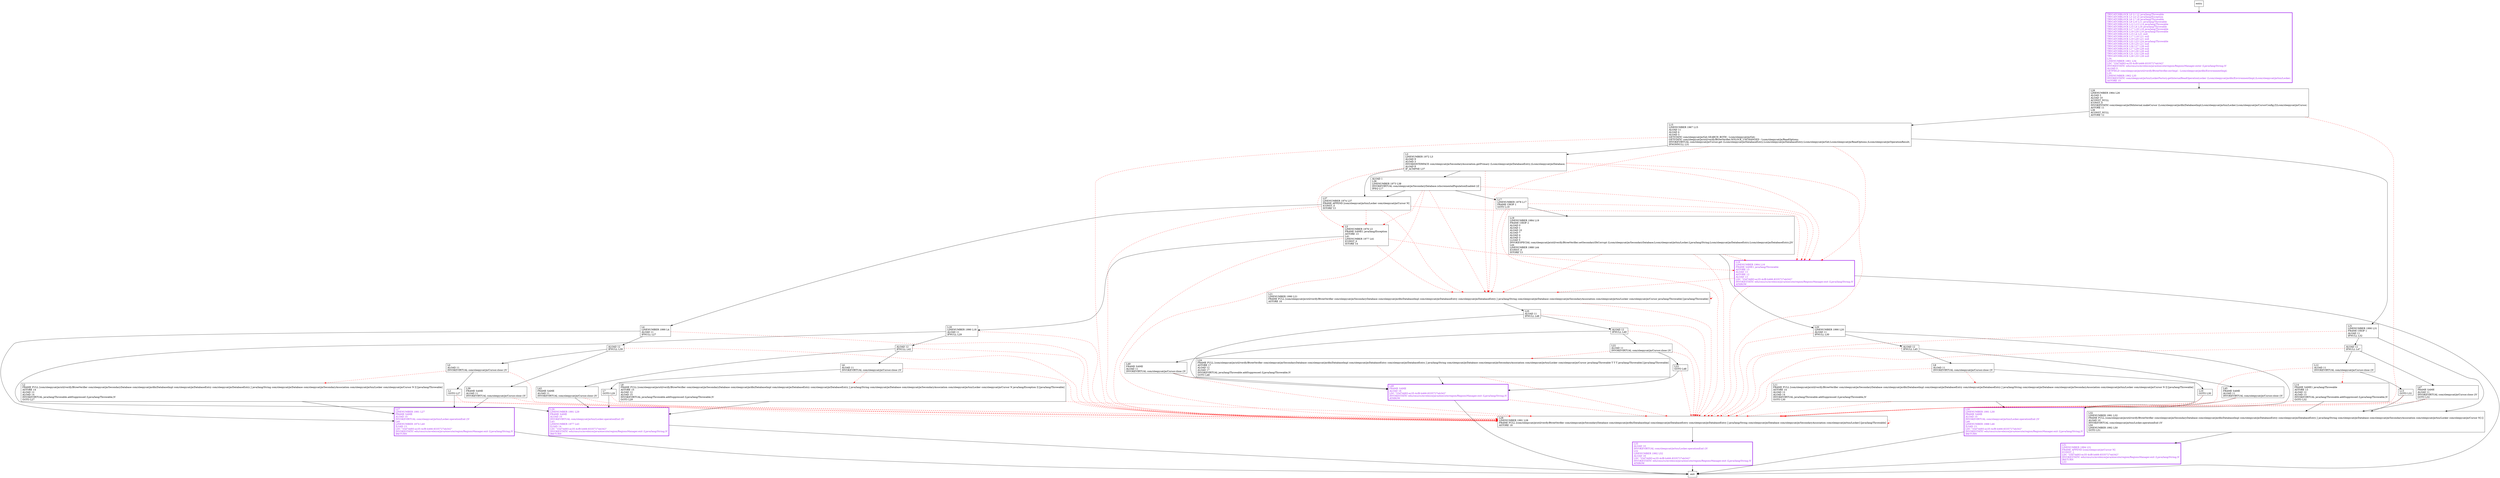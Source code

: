digraph checkOneSecondaryKeyExists {
node [shape=record];
300958043 [label="L7\lGOTO L29\l"];
737859697 [label="L11\lFRAME FULL [com/sleepycat/je/util/verify/BtreeVerifier com/sleepycat/je/SecondaryDatabase com/sleepycat/je/dbi/DatabaseImpl com/sleepycat/je/DatabaseEntry com/sleepycat/je/DatabaseEntry J java/lang/String com/sleepycat/je/Database com/sleepycat/je/SecondaryAssociation com/sleepycat/je/txn/Locker com/sleepycat/je/Cursor N I] [java/lang/Throwable]\lASTORE 14\lALOAD 12\lALOAD 14\lINVOKEVIRTUAL java/lang/Throwable.addSuppressed (Ljava/lang/Throwable;)V\lGOTO L30\l"];
1428366118 [label="L32\lLINENUMBER 1991 L32\lFRAME FULL [com/sleepycat/je/util/verify/BtreeVerifier com/sleepycat/je/SecondaryDatabase com/sleepycat/je/dbi/DatabaseImpl com/sleepycat/je/DatabaseEntry com/sleepycat/je/DatabaseEntry J java/lang/String com/sleepycat/je/Database com/sleepycat/je/SecondaryAssociation com/sleepycat/je/txn/Locker com/sleepycat/je/Cursor N] []\lALOAD 10\lINVOKEVIRTUAL com/sleepycat/je/txn/Locker.operationEnd ()V\lL50\lLINENUMBER 1992 L50\lGOTO L51\l"];
940817585 [label="L10\lGOTO L30\l"];
89726591 [label="L20\lLINENUMBER 1990 L20\lALOAD 11\lIFNULL L30\l"];
1717876169 [label="L26\lLINENUMBER 1964 L26\lALOAD 2\lALOAD 10\lACONST_NULL\lICONST_0\lINVOKESTATIC com/sleepycat/je/DbInternal.makeCursor (Lcom/sleepycat/je/dbi/DatabaseImpl;Lcom/sleepycat/je/txn/Locker;Lcom/sleepycat/je/CursorConfig;Z)Lcom/sleepycat/je/Cursor;\lASTORE 11\lL36\lACONST_NULL\lASTORE 12\l"];
1433369723 [label="ALOAD 12\lIFNULL L39\l"];
346318306 [label="L21\lLINENUMBER 1990 L21\lFRAME FULL [com/sleepycat/je/util/verify/BtreeVerifier com/sleepycat/je/SecondaryDatabase com/sleepycat/je/dbi/DatabaseImpl com/sleepycat/je/DatabaseEntry com/sleepycat/je/DatabaseEntry J java/lang/String com/sleepycat/je/Database com/sleepycat/je/SecondaryAssociation com/sleepycat/je/txn/Locker com/sleepycat/je/Cursor java/lang/Throwable] [java/lang/Throwable]\lASTORE 16\l"];
1493040645 [label="L2\lFRAME FULL [com/sleepycat/je/util/verify/BtreeVerifier com/sleepycat/je/SecondaryDatabase com/sleepycat/je/dbi/DatabaseImpl com/sleepycat/je/DatabaseEntry com/sleepycat/je/DatabaseEntry J java/lang/String com/sleepycat/je/Database com/sleepycat/je/SecondaryAssociation com/sleepycat/je/txn/Locker com/sleepycat/je/Cursor N I] [java/lang/Throwable]\lASTORE 14\lALOAD 12\lALOAD 14\lINVOKEVIRTUAL java/lang/Throwable.addSuppressed (Ljava/lang/Throwable;)V\lGOTO L27\l"];
1258441856 [label="ALOAD 12\lIFNULL L47\l"];
1116007425 [label="L9\lALOAD 11\lINVOKEVIRTUAL com/sleepycat/je/Cursor.close ()V\l"];
209741320 [label="L13\lGOTO L32\l"];
213615917 [label="L33\lALOAD 10\lINVOKEVIRTUAL com/sleepycat/je/txn/Locker.operationEnd ()V\lL52\lLINENUMBER 1992 L52\lALOAD 18\lLDC \"33d7dd93-ec35-4cf8-b466-8335727eb342\"\lINVOKESTATIC edu/cmu/cs/mvelezce/java/execute/region/RegionsManager.exit (Ljava/lang/String;)V\lATHROW\l"];
224018003 [label="L18\lLINENUMBER 1990 L18\lALOAD 11\lIFNULL L29\l"];
580609297 [label="ALOAD 12\lIFNULL L42\l"];
766725533 [label="L25\lALOAD 11\lIFNULL L48\l"];
843584565 [label="L45\lFRAME SAME\lALOAD 11\lINVOKEVIRTUAL com/sleepycat/je/Cursor.close ()V\l"];
1743722775 [label="L19\lLINENUMBER 1984 L19\lFRAME CHOP 2\lALOAD 0\lALOAD 1\lALOAD 10\lALOAD 7\lALOAD 4\lALOAD 3\lLLOAD 5\lINVOKESPECIAL com/sleepycat/je/util/verify/BtreeVerifier.setSecondaryDbCorrupt (Lcom/sleepycat/je/SecondaryDatabase;Lcom/sleepycat/je/txn/Locker;Ljava/lang/String;Lcom/sleepycat/je/DatabaseEntry;Lcom/sleepycat/je/DatabaseEntry;J)V\lL44\lLINENUMBER 1988 L44\lICONST_0\lISTORE 13\l"];
1697046067 [label="L30\lLINENUMBER 1991 L30\lFRAME SAME\lALOAD 10\lINVOKEVIRTUAL com/sleepycat/je/txn/Locker.operationEnd ()V\lL46\lLINENUMBER 1988 L46\lILOAD 13\lLDC \"33d7dd93-ec35-4cf8-b466-8335727eb342\"\lINVOKESTATIC edu/cmu/cs/mvelezce/java/execute/region/RegionsManager.exit (Ljava/lang/String;)V\lIRETURN\l"];
429475453 [label="ALOAD 1\lL38\lLINENUMBER 1973 L38\lINVOKEVIRTUAL com/sleepycat/je/SecondaryDatabase.isIncrementalPopulationEnabled ()Z\lIFEQ L17\l"];
690943644 [label="L47\lFRAME SAME\lALOAD 11\lINVOKEVIRTUAL com/sleepycat/je/Cursor.close ()V\lGOTO L32\l"];
1769878516 [label="L1\lGOTO L27\l"];
104013972 [label="ALOAD 12\lIFNULL L49\l"];
95226134 [label="L39\lFRAME SAME\lALOAD 11\lINVOKEVIRTUAL com/sleepycat/je/Cursor.close ()V\l"];
917151706 [label="L16\lLINENUMBER 1964 L16\lFRAME SAME1 java/lang/Throwable\lASTORE 13\lALOAD 13\lASTORE 12\lALOAD 13\lLDC \"33d7dd93-ec35-4cf8-b466-8335727eb342\"\lINVOKESTATIC edu/cmu/cs/mvelezce/java/execute/region/RegionsManager.exit (Ljava/lang/String;)V\lATHROW\l"];
1474881087 [label="L23\lGOTO L48\l"];
2020069613 [label="L31\lLINENUMBER 1990 L31\lFRAME CHOP 1\lALOAD 11\lIFNULL L32\l"];
1213233539 [label="L22\lALOAD 11\lINVOKEVIRTUAL com/sleepycat/je/Cursor.close ()V\l"];
445620315 [label="L24\lFRAME FULL [com/sleepycat/je/util/verify/BtreeVerifier com/sleepycat/je/SecondaryDatabase com/sleepycat/je/dbi/DatabaseImpl com/sleepycat/je/DatabaseEntry com/sleepycat/je/DatabaseEntry J java/lang/String com/sleepycat/je/Database com/sleepycat/je/SecondaryAssociation com/sleepycat/je/txn/Locker com/sleepycat/je/Cursor java/lang/Throwable T T T java/lang/Throwable] [java/lang/Throwable]\lASTORE 17\lALOAD 12\lALOAD 17\lINVOKEVIRTUAL java/lang/Throwable.addSuppressed (Ljava/lang/Throwable;)V\lGOTO L48\l"];
29924837 [label="L51\lLINENUMBER 1994 L51\lFRAME APPEND [com/sleepycat/je/Cursor N]\lICONST_1\lLDC \"33d7dd93-ec35-4cf8-b466-8335727eb342\"\lINVOKESTATIC edu/cmu/cs/mvelezce/java/execute/region/RegionsManager.exit (Ljava/lang/String;)V\lIRETURN\lL53\l"];
649063890 [label="L29\lLINENUMBER 1991 L29\lFRAME SAME\lALOAD 10\lINVOKEVIRTUAL com/sleepycat/je/txn/Locker.operationEnd ()V\lL43\lLINENUMBER 1977 L43\lILOAD 14\lLDC \"33d7dd93-ec35-4cf8-b466-8335727eb342\"\lINVOKESTATIC edu/cmu/cs/mvelezce/java/execute/region/RegionsManager.exit (Ljava/lang/String;)V\lIRETURN\l"];
1902273937 [label="L42\lFRAME SAME\lALOAD 11\lINVOKEVIRTUAL com/sleepycat/je/Cursor.close ()V\l"];
1953100354 [label="L0\lALOAD 11\lINVOKEVIRTUAL com/sleepycat/je/Cursor.close ()V\l"];
853775890 [label="TRYCATCHBLOCK L0 L1 L2 java/lang/Throwable\lTRYCATCHBLOCK L3 L4 L5 java/lang/Exception\lTRYCATCHBLOCK L6 L7 L8 java/lang/Throwable\lTRYCATCHBLOCK L9 L10 L11 java/lang/Throwable\lTRYCATCHBLOCK L12 L13 L14 java/lang/Throwable\lTRYCATCHBLOCK L15 L4 L16 java/lang/Throwable\lTRYCATCHBLOCK L17 L18 L16 java/lang/Throwable\lTRYCATCHBLOCK L19 L20 L16 java/lang/Throwable\lTRYCATCHBLOCK L15 L4 L21 null\lTRYCATCHBLOCK L17 L18 L21 null\lTRYCATCHBLOCK L19 L20 L21 null\lTRYCATCHBLOCK L22 L23 L24 java/lang/Throwable\lTRYCATCHBLOCK L16 L25 L21 null\lTRYCATCHBLOCK L26 L27 L28 null\lTRYCATCHBLOCK L17 L29 L28 null\lTRYCATCHBLOCK L19 L30 L28 null\lTRYCATCHBLOCK L31 L32 L28 null\lTRYCATCHBLOCK L28 L33 L28 null\lL34\lLINENUMBER 1961 L34\lLDC \"33d7dd93-ec35-4cf8-b466-8335727eb342\"\lINVOKESTATIC edu/cmu/cs/mvelezce/java/execute/region/RegionsManager.enter (Ljava/lang/String;)V\lALOAD 0\lGETFIELD com/sleepycat/je/util/verify/BtreeVerifier.envImpl : Lcom/sleepycat/je/dbi/EnvironmentImpl;\lL35\lLINENUMBER 1962 L35\lINVOKESTATIC com/sleepycat/je/txn/LockerFactory.getInternalReadOperationLocker (Lcom/sleepycat/je/dbi/EnvironmentImpl;)Lcom/sleepycat/je/txn/Locker;\lASTORE 10\l"];
1770089437 [label="L12\lALOAD 11\lINVOKEVIRTUAL com/sleepycat/je/Cursor.close ()V\l"];
1991081508 [label="L27\lLINENUMBER 1991 L27\lFRAME SAME\lALOAD 10\lINVOKEVIRTUAL com/sleepycat/je/txn/Locker.operationEnd ()V\lL40\lLINENUMBER 1974 L40\lILOAD 13\lLDC \"33d7dd93-ec35-4cf8-b466-8335727eb342\"\lINVOKESTATIC edu/cmu/cs/mvelezce/java/execute/region/RegionsManager.exit (Ljava/lang/String;)V\lIRETURN\l"];
966074145 [label="L17\lLINENUMBER 1978 L17\lFRAME CHOP 1\lGOTO L19\l"];
1957194632 [label="L48\lFRAME SAME\lALOAD 16\lLDC \"33d7dd93-ec35-4cf8-b466-8335727eb342\"\lINVOKESTATIC edu/cmu/cs/mvelezce/java/execute/region/RegionsManager.exit (Ljava/lang/String;)V\lATHROW\l"];
1603017374 [label="L49\lFRAME SAME\lALOAD 11\lINVOKEVIRTUAL com/sleepycat/je/Cursor.close ()V\l"];
1606435682 [label="ALOAD 12\lIFNULL L45\l"];
1497591644 [label="L8\lFRAME FULL [com/sleepycat/je/util/verify/BtreeVerifier com/sleepycat/je/SecondaryDatabase com/sleepycat/je/dbi/DatabaseImpl com/sleepycat/je/DatabaseEntry com/sleepycat/je/DatabaseEntry J java/lang/String com/sleepycat/je/Database com/sleepycat/je/SecondaryAssociation com/sleepycat/je/txn/Locker com/sleepycat/je/Cursor N java/lang/Exception I] [java/lang/Throwable]\lASTORE 15\lALOAD 12\lALOAD 15\lINVOKEVIRTUAL java/lang/Throwable.addSuppressed (Ljava/lang/Throwable;)V\lGOTO L29\l"];
298288594 [label="L28\lLINENUMBER 1991 L28\lFRAME FULL [com/sleepycat/je/util/verify/BtreeVerifier com/sleepycat/je/SecondaryDatabase com/sleepycat/je/dbi/DatabaseImpl com/sleepycat/je/DatabaseEntry com/sleepycat/je/DatabaseEntry J java/lang/String com/sleepycat/je/Database com/sleepycat/je/SecondaryAssociation com/sleepycat/je/txn/Locker] [java/lang/Throwable]\lASTORE 18\l"];
1438244001 [label="L5\lLINENUMBER 1976 L5\lFRAME SAME1 java/lang/Exception\lASTORE 13\lL41\lLINENUMBER 1977 L41\lICONST_0\lISTORE 14\l"];
1410849030 [label="L15\lLINENUMBER 1967 L15\lALOAD 11\lALOAD 4\lALOAD 3\lGETSTATIC com/sleepycat/je/Get.SEARCH_BOTH : Lcom/sleepycat/je/Get;\lGETSTATIC com/sleepycat/je/util/verify/BtreeVerifier.NOLOCK_UNCHANGED : Lcom/sleepycat/je/ReadOptions;\lINVOKEVIRTUAL com/sleepycat/je/Cursor.get (Lcom/sleepycat/je/DatabaseEntry;Lcom/sleepycat/je/DatabaseEntry;Lcom/sleepycat/je/Get;Lcom/sleepycat/je/ReadOptions;)Lcom/sleepycat/je/OperationResult;\lIFNONNULL L31\l"];
701740317 [label="L14\lFRAME SAME1 java/lang/Throwable\lASTORE 13\lALOAD 12\lALOAD 13\lINVOKEVIRTUAL java/lang/Throwable.addSuppressed (Ljava/lang/Throwable;)V\lGOTO L32\l"];
1597965775 [label="L37\lLINENUMBER 1974 L37\lFRAME APPEND [com/sleepycat/je/txn/Locker com/sleepycat/je/Cursor N]\lICONST_0\lISTORE 13\l"];
1988141070 [label="L3\lLINENUMBER 1972 L3\lALOAD 9\lALOAD 3\lINVOKEINTERFACE com/sleepycat/je/SecondaryAssociation.getPrimary (Lcom/sleepycat/je/DatabaseEntry;)Lcom/sleepycat/je/Database;\lALOAD 8\lIF_ACMPNE L37\l"];
1304475518 [label="L4\lLINENUMBER 1990 L4\lALOAD 11\lIFNULL L27\l"];
1644367301 [label="L6\lALOAD 11\lINVOKEVIRTUAL com/sleepycat/je/Cursor.close ()V\l"];
entry;
exit;
300958043 -> 298288594 [style=dashed, color=red]
300958043 -> 649063890
737859697 -> 298288594 [style=dashed, color=red]
737859697 -> 1697046067
1428366118 -> 29924837
940817585 -> 298288594 [style=dashed, color=red]
940817585 -> 1697046067
89726591 -> 298288594 [style=dashed, color=red]
89726591 -> 1697046067
89726591 -> 1606435682
1717876169 -> 298288594 [style=dashed, color=red]
1717876169 -> 1410849030
1433369723 -> 298288594 [style=dashed, color=red]
1433369723 -> 95226134
1433369723 -> 1953100354
346318306 -> 298288594 [style=dashed, color=red]
346318306 -> 766725533
346318306 -> 346318306 [style=dashed, color=red]
1493040645 -> 1991081508
1493040645 -> 298288594 [style=dashed, color=red]
1258441856 -> 1770089437
1258441856 -> 298288594 [style=dashed, color=red]
1258441856 -> 690943644
1116007425 -> 298288594 [style=dashed, color=red]
1116007425 -> 737859697 [style=dashed, color=red]
1116007425 -> 940817585
209741320 -> 298288594 [style=dashed, color=red]
209741320 -> 1428366118
213615917 -> exit
224018003 -> 298288594 [style=dashed, color=red]
224018003 -> 580609297
224018003 -> 649063890
580609297 -> 298288594 [style=dashed, color=red]
580609297 -> 1902273937
580609297 -> 1644367301
766725533 -> 298288594 [style=dashed, color=red]
766725533 -> 1957194632
766725533 -> 104013972
843584565 -> 298288594 [style=dashed, color=red]
843584565 -> 1697046067
entry -> 853775890
1743722775 -> 298288594 [style=dashed, color=red]
1743722775 -> 917151706 [style=dashed, color=red]
1743722775 -> 346318306 [style=dashed, color=red]
1743722775 -> 89726591
1697046067 -> exit
429475453 -> 298288594 [style=dashed, color=red]
429475453 -> 1438244001 [style=dashed, color=red]
429475453 -> 917151706 [style=dashed, color=red]
429475453 -> 1597965775
429475453 -> 346318306 [style=dashed, color=red]
429475453 -> 966074145
690943644 -> 298288594 [style=dashed, color=red]
690943644 -> 1428366118
1769878516 -> 1991081508
1769878516 -> 298288594 [style=dashed, color=red]
104013972 -> 1213233539
104013972 -> 298288594 [style=dashed, color=red]
104013972 -> 1603017374
95226134 -> 1991081508
95226134 -> 298288594 [style=dashed, color=red]
917151706 -> 298288594 [style=dashed, color=red]
917151706 -> exit
917151706 -> 346318306 [style=dashed, color=red]
1474881087 -> 298288594 [style=dashed, color=red]
1474881087 -> 1957194632
2020069613 -> 298288594 [style=dashed, color=red]
2020069613 -> 1428366118
2020069613 -> 1258441856
1213233539 -> 298288594 [style=dashed, color=red]
1213233539 -> 445620315 [style=dashed, color=red]
1213233539 -> 1474881087
445620315 -> 298288594 [style=dashed, color=red]
445620315 -> 1957194632
29924837 -> exit
649063890 -> exit
1902273937 -> 298288594 [style=dashed, color=red]
1902273937 -> 649063890
1953100354 -> 298288594 [style=dashed, color=red]
1953100354 -> 1493040645 [style=dashed, color=red]
1953100354 -> 1769878516
853775890 -> 1717876169
1770089437 -> 298288594 [style=dashed, color=red]
1770089437 -> 701740317 [style=dashed, color=red]
1770089437 -> 209741320
1991081508 -> exit
966074145 -> 298288594 [style=dashed, color=red]
966074145 -> 1743722775
966074145 -> 917151706 [style=dashed, color=red]
966074145 -> 346318306 [style=dashed, color=red]
1957194632 -> 298288594 [style=dashed, color=red]
1957194632 -> exit
1603017374 -> 298288594 [style=dashed, color=red]
1603017374 -> 1957194632
1606435682 -> 298288594 [style=dashed, color=red]
1606435682 -> 843584565
1606435682 -> 1116007425
1497591644 -> 298288594 [style=dashed, color=red]
1497591644 -> 649063890
298288594 -> 298288594 [style=dashed, color=red]
298288594 -> 213615917
1438244001 -> 298288594 [style=dashed, color=red]
1438244001 -> 224018003
1438244001 -> 917151706 [style=dashed, color=red]
1438244001 -> 346318306 [style=dashed, color=red]
1410849030 -> 298288594 [style=dashed, color=red]
1410849030 -> 917151706 [style=dashed, color=red]
1410849030 -> 346318306 [style=dashed, color=red]
1410849030 -> 1988141070
1410849030 -> 2020069613
701740317 -> 298288594 [style=dashed, color=red]
701740317 -> 1428366118
1597965775 -> 298288594 [style=dashed, color=red]
1597965775 -> 1438244001 [style=dashed, color=red]
1597965775 -> 917151706 [style=dashed, color=red]
1597965775 -> 346318306 [style=dashed, color=red]
1597965775 -> 1304475518
1988141070 -> 298288594 [style=dashed, color=red]
1988141070 -> 1438244001 [style=dashed, color=red]
1988141070 -> 917151706 [style=dashed, color=red]
1988141070 -> 1597965775
1988141070 -> 346318306 [style=dashed, color=red]
1988141070 -> 429475453
1304475518 -> 1991081508
1304475518 -> 298288594 [style=dashed, color=red]
1304475518 -> 1433369723
1644367301 -> 1497591644 [style=dashed, color=red]
1644367301 -> 298288594 [style=dashed, color=red]
1644367301 -> 300958043
1991081508[fontcolor="purple", penwidth=3, color="purple"];
917151706[fontcolor="purple", penwidth=3, color="purple"];
29924837[fontcolor="purple", penwidth=3, color="purple"];
1697046067[fontcolor="purple", penwidth=3, color="purple"];
649063890[fontcolor="purple", penwidth=3, color="purple"];
1957194632[fontcolor="purple", penwidth=3, color="purple"];
853775890[fontcolor="purple", penwidth=3, color="purple"];
213615917[fontcolor="purple", penwidth=3, color="purple"];
}
